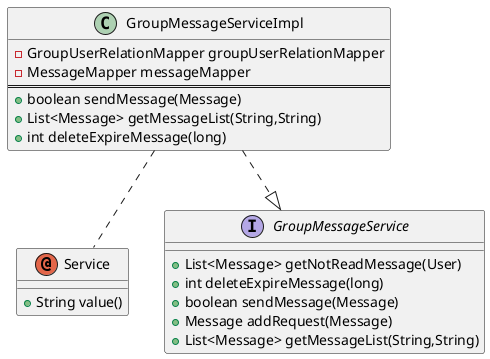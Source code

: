@startuml
'https://plantuml.com/class-diagram

annotation Service{
	+String value()
}

interface GroupMessageService{
+List<Message> getNotReadMessage(User)
+int deleteExpireMessage(long)
+boolean sendMessage(Message)
+Message addRequest(Message)
+List<Message> getMessageList(String,String)
}

class GroupMessageServiceImpl {
-GroupUserRelationMapper groupUserRelationMapper
-MessageMapper messageMapper
==
+boolean sendMessage(Message)
+List<Message> getMessageList(String,String)
+int deleteExpireMessage(long)
}

GroupMessageServiceImpl ..|> GroupMessageService
GroupMessageServiceImpl .. Service
@enduml